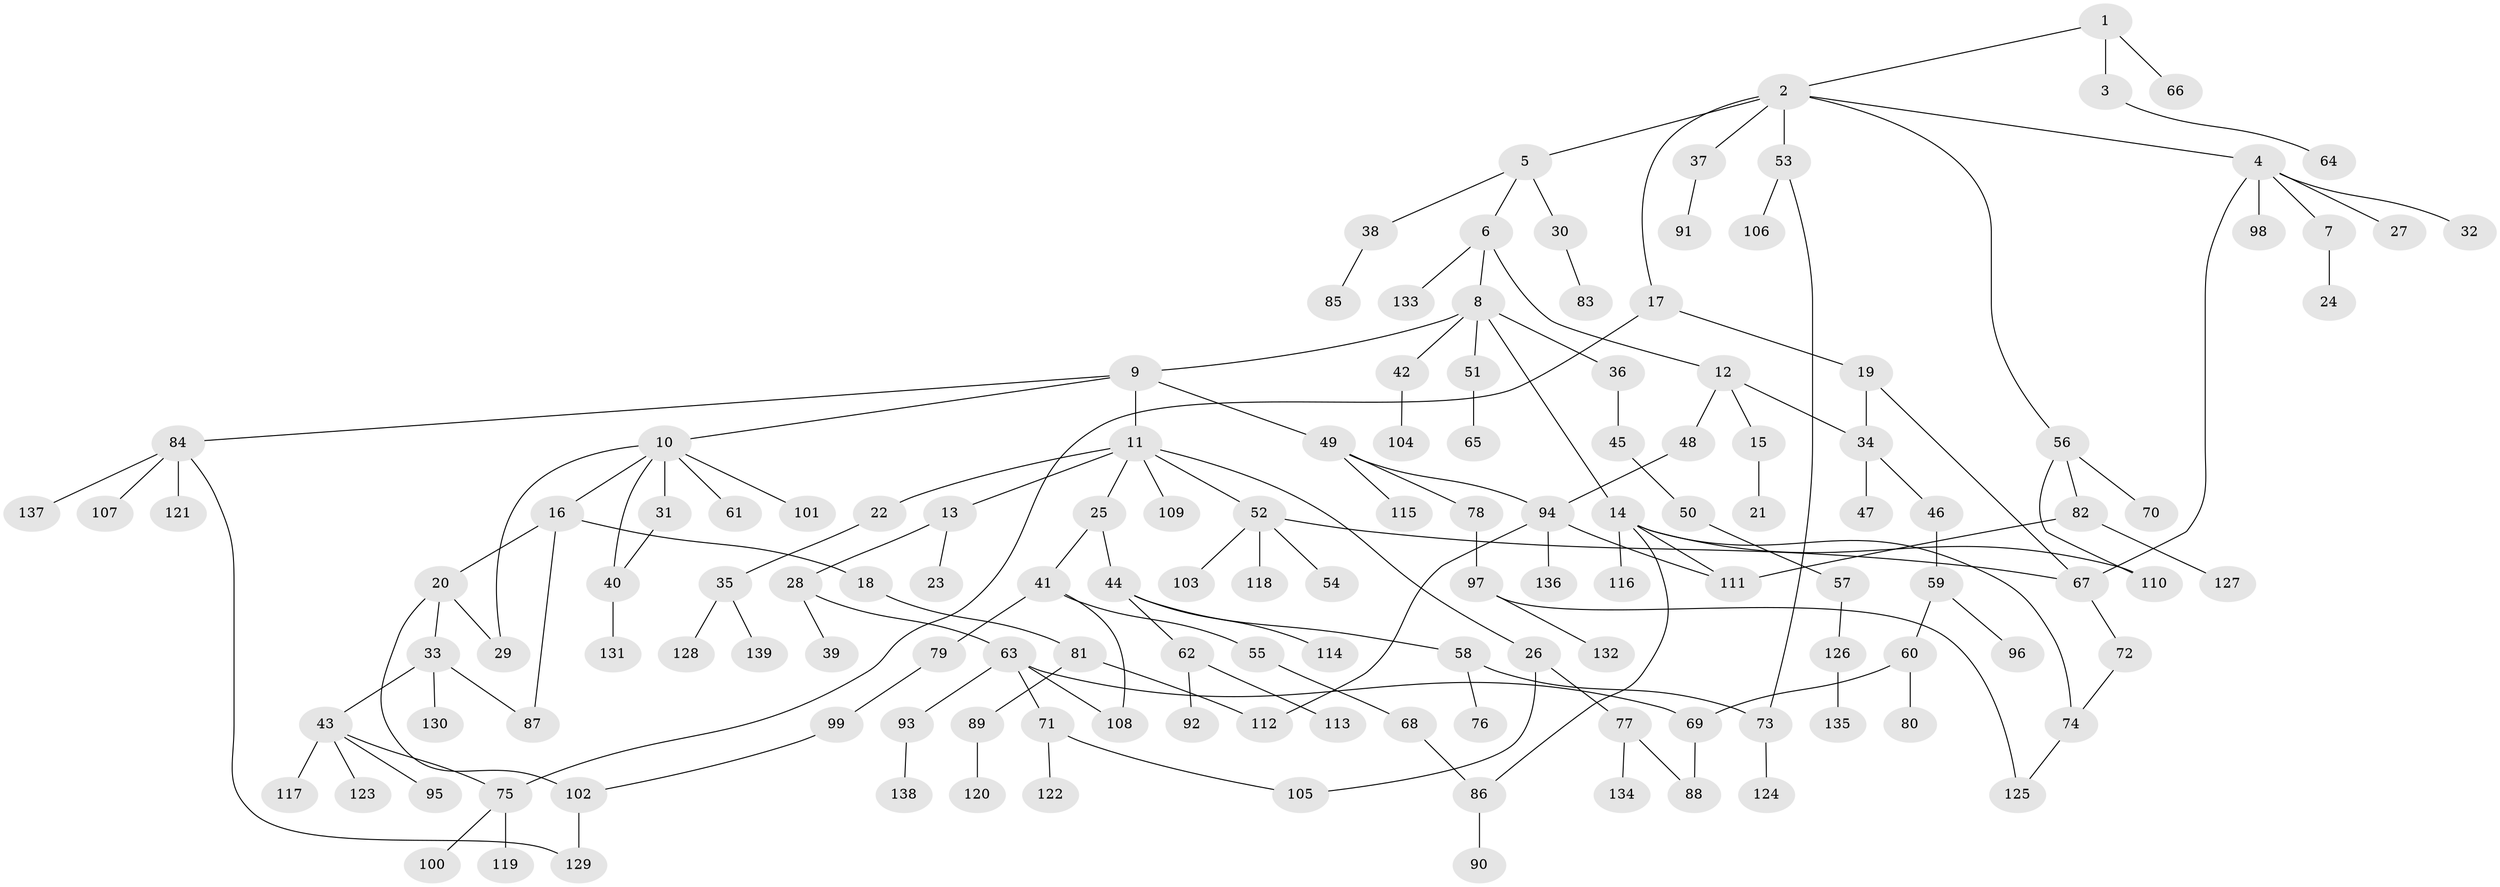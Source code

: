// coarse degree distribution, {3: 0.19047619047619047, 6: 0.047619047619047616, 4: 0.09523809523809523, 5: 0.07142857142857142, 2: 0.2619047619047619, 1: 0.2857142857142857, 8: 0.023809523809523808, 7: 0.023809523809523808}
// Generated by graph-tools (version 1.1) at 2025/36/03/04/25 23:36:10]
// undirected, 139 vertices, 160 edges
graph export_dot {
  node [color=gray90,style=filled];
  1;
  2;
  3;
  4;
  5;
  6;
  7;
  8;
  9;
  10;
  11;
  12;
  13;
  14;
  15;
  16;
  17;
  18;
  19;
  20;
  21;
  22;
  23;
  24;
  25;
  26;
  27;
  28;
  29;
  30;
  31;
  32;
  33;
  34;
  35;
  36;
  37;
  38;
  39;
  40;
  41;
  42;
  43;
  44;
  45;
  46;
  47;
  48;
  49;
  50;
  51;
  52;
  53;
  54;
  55;
  56;
  57;
  58;
  59;
  60;
  61;
  62;
  63;
  64;
  65;
  66;
  67;
  68;
  69;
  70;
  71;
  72;
  73;
  74;
  75;
  76;
  77;
  78;
  79;
  80;
  81;
  82;
  83;
  84;
  85;
  86;
  87;
  88;
  89;
  90;
  91;
  92;
  93;
  94;
  95;
  96;
  97;
  98;
  99;
  100;
  101;
  102;
  103;
  104;
  105;
  106;
  107;
  108;
  109;
  110;
  111;
  112;
  113;
  114;
  115;
  116;
  117;
  118;
  119;
  120;
  121;
  122;
  123;
  124;
  125;
  126;
  127;
  128;
  129;
  130;
  131;
  132;
  133;
  134;
  135;
  136;
  137;
  138;
  139;
  1 -- 2;
  1 -- 3;
  1 -- 66;
  2 -- 4;
  2 -- 5;
  2 -- 17;
  2 -- 37;
  2 -- 53;
  2 -- 56;
  3 -- 64;
  4 -- 7;
  4 -- 27;
  4 -- 32;
  4 -- 98;
  4 -- 67;
  5 -- 6;
  5 -- 30;
  5 -- 38;
  6 -- 8;
  6 -- 12;
  6 -- 133;
  7 -- 24;
  8 -- 9;
  8 -- 14;
  8 -- 36;
  8 -- 42;
  8 -- 51;
  9 -- 10;
  9 -- 11;
  9 -- 49;
  9 -- 84;
  10 -- 16;
  10 -- 29;
  10 -- 31;
  10 -- 40;
  10 -- 61;
  10 -- 101;
  11 -- 13;
  11 -- 22;
  11 -- 25;
  11 -- 26;
  11 -- 52;
  11 -- 109;
  12 -- 15;
  12 -- 48;
  12 -- 34;
  13 -- 23;
  13 -- 28;
  14 -- 86;
  14 -- 116;
  14 -- 74;
  14 -- 111;
  14 -- 110;
  15 -- 21;
  16 -- 18;
  16 -- 20;
  16 -- 87;
  17 -- 19;
  17 -- 75;
  18 -- 81;
  19 -- 34;
  19 -- 67;
  20 -- 33;
  20 -- 102;
  20 -- 29;
  22 -- 35;
  25 -- 41;
  25 -- 44;
  26 -- 77;
  26 -- 105;
  28 -- 39;
  28 -- 63;
  30 -- 83;
  31 -- 40;
  33 -- 43;
  33 -- 130;
  33 -- 87;
  34 -- 46;
  34 -- 47;
  35 -- 128;
  35 -- 139;
  36 -- 45;
  37 -- 91;
  38 -- 85;
  40 -- 131;
  41 -- 55;
  41 -- 79;
  41 -- 108;
  42 -- 104;
  43 -- 75;
  43 -- 95;
  43 -- 117;
  43 -- 123;
  44 -- 58;
  44 -- 62;
  44 -- 114;
  45 -- 50;
  46 -- 59;
  48 -- 94;
  49 -- 78;
  49 -- 115;
  49 -- 94;
  50 -- 57;
  51 -- 65;
  52 -- 54;
  52 -- 103;
  52 -- 118;
  52 -- 67;
  53 -- 106;
  53 -- 73;
  55 -- 68;
  56 -- 70;
  56 -- 82;
  56 -- 110;
  57 -- 126;
  58 -- 73;
  58 -- 76;
  59 -- 60;
  59 -- 96;
  60 -- 69;
  60 -- 80;
  62 -- 92;
  62 -- 113;
  63 -- 71;
  63 -- 93;
  63 -- 108;
  63 -- 69;
  67 -- 72;
  68 -- 86;
  69 -- 88;
  71 -- 105;
  71 -- 122;
  72 -- 74;
  73 -- 124;
  74 -- 125;
  75 -- 100;
  75 -- 119;
  77 -- 88;
  77 -- 134;
  78 -- 97;
  79 -- 99;
  81 -- 89;
  81 -- 112;
  82 -- 111;
  82 -- 127;
  84 -- 107;
  84 -- 121;
  84 -- 137;
  84 -- 129;
  86 -- 90;
  89 -- 120;
  93 -- 138;
  94 -- 136;
  94 -- 111;
  94 -- 112;
  97 -- 125;
  97 -- 132;
  99 -- 102;
  102 -- 129;
  126 -- 135;
}
